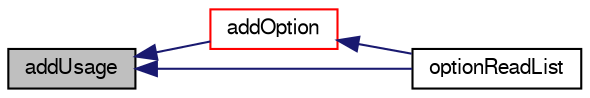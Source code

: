 digraph "addUsage"
{
  bgcolor="transparent";
  edge [fontname="FreeSans",fontsize="10",labelfontname="FreeSans",labelfontsize="10"];
  node [fontname="FreeSans",fontsize="10",shape=record];
  rankdir="LR";
  Node1526 [label="addUsage",height=0.2,width=0.4,color="black", fillcolor="grey75", style="filled", fontcolor="black"];
  Node1526 -> Node1527 [dir="back",color="midnightblue",fontsize="10",style="solid",fontname="FreeSans"];
  Node1527 [label="addOption",height=0.2,width=0.4,color="red",URL="$a26662.html#a07c21230c8433567244955ac99d791e9",tooltip="Add to an option to validOptions with usage information. "];
  Node1527 -> Node1532 [dir="back",color="midnightblue",fontsize="10",style="solid",fontname="FreeSans"];
  Node1532 [label="optionReadList",height=0.2,width=0.4,color="black",URL="$a26662.html#a95822c10f836f8defd7564c15a591602",tooltip="Read a List of values from the named option. "];
  Node1526 -> Node1532 [dir="back",color="midnightblue",fontsize="10",style="solid",fontname="FreeSans"];
}
